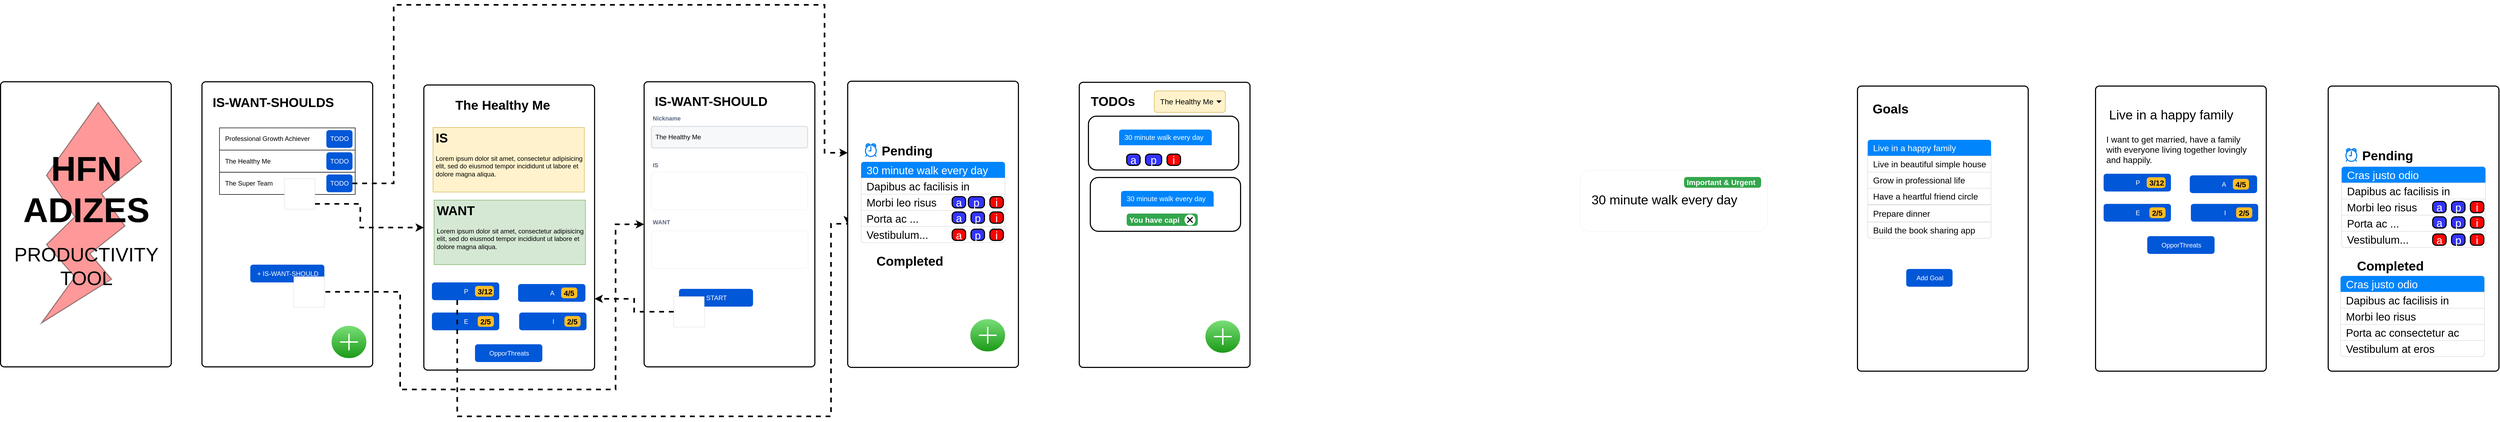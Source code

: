 <mxfile version="20.8.16" type="github">
  <diagram id="WmPAR5XZmnSed2sJa4RS" name="Page-1">
    <mxGraphModel dx="3508" dy="1634" grid="0" gridSize="10" guides="1" tooltips="1" connect="1" arrows="1" fold="1" page="0" pageScale="1" pageWidth="850" pageHeight="1100" math="0" shadow="0">
      <root>
        <mxCell id="0" />
        <mxCell id="1" parent="0" />
        <mxCell id="ldBgtZnnCFYndxNRsuC7-3" value="" style="rounded=1;whiteSpace=wrap;html=1;absoluteArcSize=1;arcSize=14;strokeWidth=2;" parent="1" vertex="1">
          <mxGeometry x="2546" y="-16" width="317" height="530" as="geometry" />
        </mxCell>
        <mxCell id="ldBgtZnnCFYndxNRsuC7-4" value="Live in a happy family" style="text;html=1;align=center;verticalAlign=middle;resizable=0;points=[];autosize=1;strokeColor=none;fillColor=none;fontSize=24;" parent="1" vertex="1">
          <mxGeometry x="2561" y="17.5" width="249" height="41" as="geometry" />
        </mxCell>
        <mxCell id="ldBgtZnnCFYndxNRsuC7-6" value="I want to get married, have a family with everyone living together lovingly and happily." style="text;html=1;strokeColor=none;fillColor=none;spacing=5;spacingTop=5;whiteSpace=wrap;overflow=hidden;rounded=0;fontSize=16;" parent="1" vertex="1">
          <mxGeometry x="2561" y="59" width="287" height="81" as="geometry" />
        </mxCell>
        <mxCell id="ldBgtZnnCFYndxNRsuC7-9" value="E" style="rounded=1;fillColor=#0057D8;strokeColor=none;html=1;fontColor=#ffffff;align=center;verticalAlign=middle;fontStyle=0;fontSize=12;sketch=0;" parent="1" vertex="1">
          <mxGeometry x="2561" y="203" width="125" height="33" as="geometry" />
        </mxCell>
        <mxCell id="ldBgtZnnCFYndxNRsuC7-11" value="" style="shape=image;html=1;verticalAlign=top;verticalLabelPosition=bottom;labelBackgroundColor=#ffffff;imageAspect=0;aspect=fixed;image=https://cdn2.iconfinder.com/data/icons/valentine-day-16/512/538_wifi_love_wedding_heart_valentine_valentines_day_love-128.png;fontSize=16;" parent="1" vertex="1">
          <mxGeometry x="2640.5" y="329" width="128" height="128" as="geometry" />
        </mxCell>
        <mxCell id="ldBgtZnnCFYndxNRsuC7-12" value="2/5" style="html=1;shadow=0;dashed=0;shape=mxgraph.bootstrap.rrect;rSize=5;strokeColor=none;strokeWidth=1;fillColor=#FFBC26;fontColor=#000000;whiteSpace=wrap;align=left;verticalAlign=middle;spacingLeft=0;fontStyle=1;fontSize=14;spacing=5;" parent="1" vertex="1">
          <mxGeometry x="2646" y="209.5" width="30" height="20" as="geometry" />
        </mxCell>
        <mxCell id="ldBgtZnnCFYndxNRsuC7-24" value="P" style="rounded=1;fillColor=#0057D8;strokeColor=none;html=1;fontColor=#ffffff;align=center;verticalAlign=middle;fontStyle=0;fontSize=12;sketch=0;" parent="1" vertex="1">
          <mxGeometry x="2561" y="147" width="125" height="33" as="geometry" />
        </mxCell>
        <mxCell id="ldBgtZnnCFYndxNRsuC7-25" value="3/12" style="html=1;shadow=0;dashed=0;shape=mxgraph.bootstrap.rrect;rSize=5;strokeColor=none;strokeWidth=1;fillColor=#FFBC26;fontColor=#000000;whiteSpace=wrap;align=left;verticalAlign=middle;spacingLeft=0;fontStyle=1;fontSize=14;spacing=5;" parent="1" vertex="1">
          <mxGeometry x="2641" y="153.5" width="35" height="20" as="geometry" />
        </mxCell>
        <mxCell id="ldBgtZnnCFYndxNRsuC7-26" value="" style="rounded=1;whiteSpace=wrap;html=1;absoluteArcSize=1;arcSize=14;strokeWidth=2;" parent="1" vertex="1">
          <mxGeometry x="2104" y="-16" width="317" height="530" as="geometry" />
        </mxCell>
        <mxCell id="ldBgtZnnCFYndxNRsuC7-27" value="" style="html=1;shadow=0;dashed=0;shape=mxgraph.bootstrap.rrect;rSize=5;strokeColor=#DFDFDF;html=1;whiteSpace=wrap;fillColor=#FFFFFF;fontColor=#000000;fontSize=20;" parent="1" vertex="1">
          <mxGeometry x="2123" y="84" width="229" height="183" as="geometry" />
        </mxCell>
        <mxCell id="ldBgtZnnCFYndxNRsuC7-28" value="Live in a happy family" style="html=1;shadow=0;dashed=0;shape=mxgraph.bootstrap.topButton;rSize=5;strokeColor=none;fillColor=#0085FC;fontColor=#ffffff;perimeter=none;whiteSpace=wrap;resizeWidth=1;align=left;spacing=10;fontSize=16;" parent="ldBgtZnnCFYndxNRsuC7-27" vertex="1">
          <mxGeometry width="229" height="30" relative="1" as="geometry" />
        </mxCell>
        <mxCell id="ldBgtZnnCFYndxNRsuC7-29" value="Live in beautiful simple house" style="strokeColor=inherit;fillColor=inherit;gradientColor=inherit;fontColor=inherit;html=1;shadow=0;dashed=0;perimeter=none;whiteSpace=wrap;resizeWidth=1;align=left;spacing=10;fontSize=16;" parent="ldBgtZnnCFYndxNRsuC7-27" vertex="1">
          <mxGeometry width="229" height="30" relative="1" as="geometry">
            <mxPoint y="30" as="offset" />
          </mxGeometry>
        </mxCell>
        <mxCell id="ldBgtZnnCFYndxNRsuC7-30" value="Grow in professional life" style="strokeColor=inherit;fillColor=inherit;gradientColor=inherit;fontColor=inherit;html=1;shadow=0;dashed=0;perimeter=none;whiteSpace=wrap;resizeWidth=1;align=left;spacing=10;fontSize=16;" parent="ldBgtZnnCFYndxNRsuC7-27" vertex="1">
          <mxGeometry width="229" height="30" relative="1" as="geometry">
            <mxPoint y="60" as="offset" />
          </mxGeometry>
        </mxCell>
        <mxCell id="ldBgtZnnCFYndxNRsuC7-31" value="Have a heartful friend circle" style="strokeColor=inherit;fillColor=inherit;gradientColor=inherit;fontColor=inherit;html=1;shadow=0;dashed=0;perimeter=none;whiteSpace=wrap;resizeWidth=1;align=left;spacing=10;fontSize=16;" parent="ldBgtZnnCFYndxNRsuC7-27" vertex="1">
          <mxGeometry width="229" height="30" relative="1" as="geometry">
            <mxPoint y="90" as="offset" />
          </mxGeometry>
        </mxCell>
        <mxCell id="ldBgtZnnCFYndxNRsuC7-32" value="Build the book sharing app" style="strokeColor=inherit;fillColor=inherit;gradientColor=inherit;fontColor=inherit;html=1;shadow=0;dashed=0;shape=mxgraph.bootstrap.bottomButton;rSize=5;perimeter=none;whiteSpace=wrap;resizeWidth=1;resizeHeight=0;align=left;spacing=10;fontSize=16;" parent="ldBgtZnnCFYndxNRsuC7-27" vertex="1">
          <mxGeometry y="1" width="229" height="30" relative="1" as="geometry">
            <mxPoint y="-30" as="offset" />
          </mxGeometry>
        </mxCell>
        <mxCell id="ldBgtZnnCFYndxNRsuC7-58" value="Prepare dinner" style="strokeColor=inherit;fillColor=inherit;gradientColor=inherit;fontColor=inherit;html=1;shadow=0;dashed=0;perimeter=none;whiteSpace=wrap;resizeWidth=1;align=left;spacing=10;fontSize=16;" parent="ldBgtZnnCFYndxNRsuC7-27" vertex="1">
          <mxGeometry y="120.996" width="229" height="31.552" as="geometry" />
        </mxCell>
        <mxCell id="ldBgtZnnCFYndxNRsuC7-34" value="Goals" style="text;strokeColor=none;fillColor=none;html=1;fontSize=24;fontStyle=1;verticalAlign=middle;align=center;" parent="1" vertex="1">
          <mxGeometry x="2115" y="7" width="100" height="40" as="geometry" />
        </mxCell>
        <mxCell id="ldBgtZnnCFYndxNRsuC7-35" value="" style="rounded=1;whiteSpace=wrap;html=1;absoluteArcSize=1;arcSize=14;strokeWidth=2;" parent="1" vertex="1">
          <mxGeometry x="2978" y="-16" width="317" height="530" as="geometry" />
        </mxCell>
        <mxCell id="ldBgtZnnCFYndxNRsuC7-36" value="" style="html=1;shadow=0;dashed=0;shape=mxgraph.bootstrap.rrect;rSize=5;strokeColor=#DFDFDF;html=1;whiteSpace=wrap;fillColor=#FFFFFF;fontColor=#000000;fontSize=20;" parent="1" vertex="1">
          <mxGeometry x="3003" y="134" width="267" height="150" as="geometry" />
        </mxCell>
        <mxCell id="ldBgtZnnCFYndxNRsuC7-37" value="Cras justo odio" style="html=1;shadow=0;dashed=0;shape=mxgraph.bootstrap.topButton;rSize=5;strokeColor=none;fillColor=#0085FC;fontColor=#ffffff;perimeter=none;whiteSpace=wrap;resizeWidth=1;align=left;spacing=10;fontSize=20;" parent="ldBgtZnnCFYndxNRsuC7-36" vertex="1">
          <mxGeometry width="267" height="30" relative="1" as="geometry" />
        </mxCell>
        <mxCell id="ldBgtZnnCFYndxNRsuC7-38" value="Dapibus ac facilisis in" style="strokeColor=inherit;fillColor=inherit;gradientColor=inherit;fontColor=inherit;html=1;shadow=0;dashed=0;perimeter=none;whiteSpace=wrap;resizeWidth=1;align=left;spacing=10;fontSize=20;" parent="ldBgtZnnCFYndxNRsuC7-36" vertex="1">
          <mxGeometry width="267" height="30" relative="1" as="geometry">
            <mxPoint y="30" as="offset" />
          </mxGeometry>
        </mxCell>
        <mxCell id="ldBgtZnnCFYndxNRsuC7-39" value="Morbi leo risus" style="strokeColor=inherit;fillColor=inherit;gradientColor=inherit;fontColor=inherit;html=1;shadow=0;dashed=0;perimeter=none;whiteSpace=wrap;resizeWidth=1;align=left;spacing=10;fontSize=20;" parent="ldBgtZnnCFYndxNRsuC7-36" vertex="1">
          <mxGeometry width="267" height="30" relative="1" as="geometry">
            <mxPoint y="60" as="offset" />
          </mxGeometry>
        </mxCell>
        <mxCell id="ldBgtZnnCFYndxNRsuC7-40" value="Porta ac ..." style="strokeColor=inherit;fillColor=inherit;gradientColor=inherit;fontColor=inherit;html=1;shadow=0;dashed=0;perimeter=none;whiteSpace=wrap;resizeWidth=1;align=left;spacing=10;fontSize=20;" parent="ldBgtZnnCFYndxNRsuC7-36" vertex="1">
          <mxGeometry width="267" height="30" relative="1" as="geometry">
            <mxPoint y="90" as="offset" />
          </mxGeometry>
        </mxCell>
        <mxCell id="ldBgtZnnCFYndxNRsuC7-41" value="Vestibulum..." style="strokeColor=inherit;fillColor=inherit;gradientColor=inherit;fontColor=inherit;html=1;shadow=0;dashed=0;shape=mxgraph.bootstrap.bottomButton;rSize=5;perimeter=none;whiteSpace=wrap;resizeWidth=1;resizeHeight=0;align=left;spacing=10;fontSize=20;" parent="ldBgtZnnCFYndxNRsuC7-36" vertex="1">
          <mxGeometry y="1" width="267" height="30" relative="1" as="geometry">
            <mxPoint y="-30" as="offset" />
          </mxGeometry>
        </mxCell>
        <mxCell id="ldBgtZnnCFYndxNRsuC7-71" value="a" style="rounded=1;whiteSpace=wrap;html=1;absoluteArcSize=1;arcSize=14;strokeWidth=2;fontSize=20;labelBackgroundColor=none;spacing=0;labelBorderColor=none;fontColor=#FFFFFF;fillColor=#FF0000;" parent="ldBgtZnnCFYndxNRsuC7-36" vertex="1">
          <mxGeometry x="169" y="125" width="25" height="21" as="geometry" />
        </mxCell>
        <mxCell id="ldBgtZnnCFYndxNRsuC7-72" value="p" style="rounded=1;whiteSpace=wrap;html=1;absoluteArcSize=1;arcSize=14;strokeWidth=2;fontSize=20;labelBackgroundColor=none;spacing=0;labelBorderColor=none;fontColor=#FFFFFF;fillColor=#3333FF;" parent="ldBgtZnnCFYndxNRsuC7-36" vertex="1">
          <mxGeometry x="204" y="125" width="25" height="21" as="geometry" />
        </mxCell>
        <mxCell id="ldBgtZnnCFYndxNRsuC7-73" value="i" style="rounded=1;whiteSpace=wrap;html=1;absoluteArcSize=1;arcSize=14;strokeWidth=2;fontSize=20;labelBackgroundColor=none;spacing=0;labelBorderColor=none;fontColor=#FFFFFF;fillColor=#FF0000;" parent="ldBgtZnnCFYndxNRsuC7-36" vertex="1">
          <mxGeometry x="239" y="125" width="25" height="21" as="geometry" />
        </mxCell>
        <mxCell id="ldBgtZnnCFYndxNRsuC7-68" value="a" style="rounded=1;whiteSpace=wrap;html=1;absoluteArcSize=1;arcSize=14;strokeWidth=2;fontSize=20;labelBackgroundColor=none;spacing=0;labelBorderColor=none;fontColor=#FFFFFF;fillColor=#3333FF;" parent="ldBgtZnnCFYndxNRsuC7-36" vertex="1">
          <mxGeometry x="169" y="93" width="25" height="21" as="geometry" />
        </mxCell>
        <mxCell id="ldBgtZnnCFYndxNRsuC7-69" value="p" style="rounded=1;whiteSpace=wrap;html=1;absoluteArcSize=1;arcSize=14;strokeWidth=2;fontSize=20;labelBackgroundColor=none;spacing=0;labelBorderColor=none;fontColor=#FFFFFF;fillColor=#3333FF;" parent="ldBgtZnnCFYndxNRsuC7-36" vertex="1">
          <mxGeometry x="204" y="93" width="25" height="21" as="geometry" />
        </mxCell>
        <mxCell id="ldBgtZnnCFYndxNRsuC7-70" value="i" style="rounded=1;whiteSpace=wrap;html=1;absoluteArcSize=1;arcSize=14;strokeWidth=2;fontSize=20;labelBackgroundColor=none;spacing=0;labelBorderColor=none;fontColor=#FFFFFF;fillColor=#FF0000;" parent="ldBgtZnnCFYndxNRsuC7-36" vertex="1">
          <mxGeometry x="239" y="93" width="25" height="21" as="geometry" />
        </mxCell>
        <mxCell id="ldBgtZnnCFYndxNRsuC7-75" value="a" style="rounded=1;whiteSpace=wrap;html=1;absoluteArcSize=1;arcSize=14;strokeWidth=2;fontSize=20;labelBackgroundColor=none;spacing=0;labelBorderColor=none;fontColor=#FFFFFF;fillColor=#3333FF;" parent="ldBgtZnnCFYndxNRsuC7-36" vertex="1">
          <mxGeometry x="169" y="64.5" width="25" height="21" as="geometry" />
        </mxCell>
        <mxCell id="ldBgtZnnCFYndxNRsuC7-76" value="p" style="rounded=1;whiteSpace=wrap;html=1;absoluteArcSize=1;arcSize=14;strokeWidth=2;fontSize=20;labelBackgroundColor=none;spacing=0;labelBorderColor=none;fontColor=#FFFFFF;fillColor=#3333FF;" parent="ldBgtZnnCFYndxNRsuC7-36" vertex="1">
          <mxGeometry x="204" y="64.5" width="25" height="21" as="geometry" />
        </mxCell>
        <mxCell id="ldBgtZnnCFYndxNRsuC7-77" value="i" style="rounded=1;whiteSpace=wrap;html=1;absoluteArcSize=1;arcSize=14;strokeWidth=2;fontSize=20;labelBackgroundColor=none;spacing=0;labelBorderColor=none;fontColor=#FFFFFF;fillColor=#FF0000;" parent="ldBgtZnnCFYndxNRsuC7-36" vertex="1">
          <mxGeometry x="239" y="64.5" width="25" height="21" as="geometry" />
        </mxCell>
        <mxCell id="ldBgtZnnCFYndxNRsuC7-42" value="" style="shape=image;html=1;verticalAlign=top;verticalLabelPosition=bottom;labelBackgroundColor=#ffffff;imageAspect=0;aspect=fixed;image=https://cdn1.iconfinder.com/data/icons/social-media-vol-3-2/24/_p-128.png;fontSize=20;" parent="1" vertex="1">
          <mxGeometry x="3097.5" y="-1" width="78" height="78" as="geometry" />
        </mxCell>
        <mxCell id="ldBgtZnnCFYndxNRsuC7-44" value="" style="html=1;shadow=0;dashed=0;shape=mxgraph.bootstrap.rrect;rSize=5;strokeColor=#DFDFDF;html=1;whiteSpace=wrap;fillColor=#FFFFFF;fontColor=#000000;fontSize=20;" parent="1" vertex="1">
          <mxGeometry x="3001" y="337" width="267" height="150" as="geometry" />
        </mxCell>
        <mxCell id="ldBgtZnnCFYndxNRsuC7-45" value="Cras justo odio" style="html=1;shadow=0;dashed=0;shape=mxgraph.bootstrap.topButton;rSize=5;strokeColor=none;fillColor=#0085FC;fontColor=#ffffff;perimeter=none;whiteSpace=wrap;resizeWidth=1;align=left;spacing=10;fontSize=20;" parent="ldBgtZnnCFYndxNRsuC7-44" vertex="1">
          <mxGeometry width="267" height="30" relative="1" as="geometry" />
        </mxCell>
        <mxCell id="ldBgtZnnCFYndxNRsuC7-46" value="Dapibus ac facilisis in" style="strokeColor=inherit;fillColor=inherit;gradientColor=inherit;fontColor=inherit;html=1;shadow=0;dashed=0;perimeter=none;whiteSpace=wrap;resizeWidth=1;align=left;spacing=10;fontSize=20;" parent="ldBgtZnnCFYndxNRsuC7-44" vertex="1">
          <mxGeometry width="267" height="30" relative="1" as="geometry">
            <mxPoint y="30" as="offset" />
          </mxGeometry>
        </mxCell>
        <mxCell id="ldBgtZnnCFYndxNRsuC7-47" value="Morbi leo risus" style="strokeColor=inherit;fillColor=inherit;gradientColor=inherit;fontColor=inherit;html=1;shadow=0;dashed=0;perimeter=none;whiteSpace=wrap;resizeWidth=1;align=left;spacing=10;fontSize=20;" parent="ldBgtZnnCFYndxNRsuC7-44" vertex="1">
          <mxGeometry width="267" height="30" relative="1" as="geometry">
            <mxPoint y="60" as="offset" />
          </mxGeometry>
        </mxCell>
        <mxCell id="ldBgtZnnCFYndxNRsuC7-48" value="Porta ac consectetur ac" style="strokeColor=inherit;fillColor=inherit;gradientColor=inherit;fontColor=inherit;html=1;shadow=0;dashed=0;perimeter=none;whiteSpace=wrap;resizeWidth=1;align=left;spacing=10;fontSize=20;" parent="ldBgtZnnCFYndxNRsuC7-44" vertex="1">
          <mxGeometry width="267" height="30" relative="1" as="geometry">
            <mxPoint y="90" as="offset" />
          </mxGeometry>
        </mxCell>
        <mxCell id="ldBgtZnnCFYndxNRsuC7-49" value="Vestibulum at eros" style="strokeColor=inherit;fillColor=inherit;gradientColor=inherit;fontColor=inherit;html=1;shadow=0;dashed=0;shape=mxgraph.bootstrap.bottomButton;rSize=5;perimeter=none;whiteSpace=wrap;resizeWidth=1;resizeHeight=0;align=left;spacing=10;fontSize=20;" parent="ldBgtZnnCFYndxNRsuC7-44" vertex="1">
          <mxGeometry y="1" width="267" height="30" relative="1" as="geometry">
            <mxPoint y="-30" as="offset" />
          </mxGeometry>
        </mxCell>
        <mxCell id="ldBgtZnnCFYndxNRsuC7-50" value="" style="shape=image;html=1;verticalAlign=top;verticalLabelPosition=bottom;labelBackgroundColor=#ffffff;imageAspect=0;aspect=fixed;image=https://cdn4.iconfinder.com/data/icons/bold-purple-free-samples/32/Done_Circle_Symbol_Downloaded-128.png;fontSize=20;" parent="1" vertex="1">
          <mxGeometry x="3001" y="304" width="25" height="25" as="geometry" />
        </mxCell>
        <mxCell id="ldBgtZnnCFYndxNRsuC7-51" value="Completed" style="text;strokeColor=none;fillColor=none;html=1;fontSize=24;fontStyle=1;verticalAlign=middle;align=center;" parent="1" vertex="1">
          <mxGeometry x="3020" y="299" width="145" height="40" as="geometry" />
        </mxCell>
        <mxCell id="ldBgtZnnCFYndxNRsuC7-52" value="Pending" style="text;strokeColor=none;fillColor=none;html=1;fontSize=24;fontStyle=1;verticalAlign=middle;align=center;" parent="1" vertex="1">
          <mxGeometry x="3026" y="94" width="123" height="40" as="geometry" />
        </mxCell>
        <mxCell id="ldBgtZnnCFYndxNRsuC7-53" value="" style="html=1;verticalLabelPosition=bottom;align=center;labelBackgroundColor=#ffffff;verticalAlign=top;strokeWidth=2;strokeColor=#0080F0;shadow=0;dashed=0;shape=mxgraph.ios7.icons.alarm_clock;fontSize=20;" parent="1" vertex="1">
          <mxGeometry x="3011" y="100" width="20" height="24" as="geometry" />
        </mxCell>
        <mxCell id="ldBgtZnnCFYndxNRsuC7-59" value="Add Goal" style="rounded=1;fillColor=#0057D8;strokeColor=none;html=1;fontColor=#ffffff;align=center;verticalAlign=middle;fontStyle=0;fontSize=12;sketch=0;labelBackgroundColor=none;labelBorderColor=none;" parent="1" vertex="1">
          <mxGeometry x="2194.5" y="324" width="86" height="33" as="geometry" />
        </mxCell>
        <mxCell id="3x7YLtXasliDaGJo6aQs-1" value="OpporThreats" style="rounded=1;fillColor=#0057D8;strokeColor=none;html=1;fontColor=#ffffff;align=center;verticalAlign=middle;fontStyle=0;fontSize=12;sketch=0;" parent="1" vertex="1">
          <mxGeometry x="2642" y="263" width="125" height="33" as="geometry" />
        </mxCell>
        <mxCell id="3x7YLtXasliDaGJo6aQs-2" value="" style="group" parent="1" vertex="1" connectable="0">
          <mxGeometry x="2723" y="203" width="125" height="33" as="geometry" />
        </mxCell>
        <mxCell id="ldBgtZnnCFYndxNRsuC7-16" value="I" style="rounded=1;fillColor=#0057D8;strokeColor=none;html=1;fontColor=#ffffff;align=center;verticalAlign=middle;fontStyle=0;fontSize=12;sketch=0;" parent="3x7YLtXasliDaGJo6aQs-2" vertex="1">
          <mxGeometry width="125" height="33" as="geometry" />
        </mxCell>
        <mxCell id="ldBgtZnnCFYndxNRsuC7-17" value="2/5" style="html=1;shadow=0;dashed=0;shape=mxgraph.bootstrap.rrect;rSize=5;strokeColor=none;strokeWidth=1;fillColor=#FFBC26;fontColor=#000000;whiteSpace=wrap;align=left;verticalAlign=middle;spacingLeft=0;fontStyle=1;fontSize=14;spacing=5;" parent="3x7YLtXasliDaGJo6aQs-2" vertex="1">
          <mxGeometry x="84" y="6.5" width="30" height="20" as="geometry" />
        </mxCell>
        <mxCell id="3x7YLtXasliDaGJo6aQs-4" value="" style="group" parent="1" vertex="1" connectable="0">
          <mxGeometry x="2721" y="150" width="125" height="33" as="geometry" />
        </mxCell>
        <mxCell id="ldBgtZnnCFYndxNRsuC7-22" value="A" style="rounded=1;fillColor=#0057D8;strokeColor=none;html=1;fontColor=#ffffff;align=center;verticalAlign=middle;fontStyle=0;fontSize=12;sketch=0;" parent="3x7YLtXasliDaGJo6aQs-4" vertex="1">
          <mxGeometry width="125" height="33" as="geometry" />
        </mxCell>
        <mxCell id="ldBgtZnnCFYndxNRsuC7-23" value="4/5" style="html=1;shadow=0;dashed=0;shape=mxgraph.bootstrap.rrect;rSize=5;strokeColor=none;strokeWidth=1;fillColor=#FFBC26;fontColor=#000000;whiteSpace=wrap;align=left;verticalAlign=middle;spacingLeft=0;fontStyle=1;fontSize=14;spacing=5;" parent="3x7YLtXasliDaGJo6aQs-4" vertex="1">
          <mxGeometry x="80" y="6.5" width="30" height="20" as="geometry" />
        </mxCell>
        <mxCell id="PBSiZa_zdig3zNEb0ZuU-1" value="" style="rounded=1;whiteSpace=wrap;html=1;absoluteArcSize=1;arcSize=14;strokeWidth=2;" parent="1" vertex="1">
          <mxGeometry x="-970" y="-24" width="317" height="530" as="geometry" />
        </mxCell>
        <mxCell id="PBSiZa_zdig3zNEb0ZuU-9" value="IS-WANT-SHOULDS" style="text;strokeColor=none;fillColor=none;html=1;fontSize=24;fontStyle=1;verticalAlign=middle;align=center;" parent="1" vertex="1">
          <mxGeometry x="-888.25" y="-5" width="100" height="40" as="geometry" />
        </mxCell>
        <mxCell id="PBSiZa_zdig3zNEb0ZuU-10" value="+ IS-WANT-SHOULD" style="rounded=1;fillColor=#0057D8;strokeColor=none;html=1;fontColor=#ffffff;align=center;verticalAlign=middle;fontStyle=0;fontSize=12;sketch=0;labelBackgroundColor=none;labelBorderColor=none;" parent="1" vertex="1">
          <mxGeometry x="-880.25" y="316" width="137.5" height="33" as="geometry" />
        </mxCell>
        <mxCell id="PBSiZa_zdig3zNEb0ZuU-11" value="Professional Growth Achiever" style="rounded=0;whiteSpace=wrap;html=1;align=left;spacingTop=0;spacing=10;" parent="1" vertex="1">
          <mxGeometry x="-937.5" y="61.75" width="252" height="41.25" as="geometry" />
        </mxCell>
        <mxCell id="PBSiZa_zdig3zNEb0ZuU-12" value="The Healthy Me" style="rounded=0;whiteSpace=wrap;html=1;align=left;spacingTop=0;spacing=10;" parent="1" vertex="1">
          <mxGeometry x="-937.5" y="103" width="252" height="41.25" as="geometry" />
        </mxCell>
        <mxCell id="Z5-2CfbO67zMX4dl92EX-1" value="The Super Team" style="rounded=0;whiteSpace=wrap;html=1;align=left;spacingTop=0;spacing=10;" parent="1" vertex="1">
          <mxGeometry x="-937.5" y="144.25" width="252" height="41.25" as="geometry" />
        </mxCell>
        <mxCell id="Z5-2CfbO67zMX4dl92EX-69" style="edgeStyle=orthogonalEdgeStyle;rounded=0;orthogonalLoop=1;jettySize=auto;html=1;dashed=1;strokeWidth=3;" parent="1" source="PBSiZa_zdig3zNEb0ZuU-13" target="Z5-2CfbO67zMX4dl92EX-51" edge="1">
          <mxGeometry relative="1" as="geometry">
            <Array as="points">
              <mxPoint x="-676" y="203" />
              <mxPoint x="-676" y="247" />
            </Array>
          </mxGeometry>
        </mxCell>
        <mxCell id="PBSiZa_zdig3zNEb0ZuU-13" value="" style="shape=image;html=1;verticalAlign=top;verticalLabelPosition=bottom;labelBackgroundColor=#ffffff;imageAspect=0;aspect=fixed;image=https://cdn4.iconfinder.com/data/icons/evil-icons-user-interface/64/finger-128.png;imageBackground=default;imageBorder=default;strokeWidth=0;" parent="1" vertex="1">
          <mxGeometry x="-817" y="156" width="57" height="57" as="geometry" />
        </mxCell>
        <mxCell id="Z5-2CfbO67zMX4dl92EX-19" value="TODO" style="rounded=1;fillColor=#0057D8;strokeColor=none;html=1;fontColor=#ffffff;align=center;verticalAlign=middle;fontStyle=0;fontSize=12;sketch=0;labelBackgroundColor=none;labelBorderColor=none;" parent="1" vertex="1">
          <mxGeometry x="-739" y="107.13" width="48.5" height="33" as="geometry" />
        </mxCell>
        <mxCell id="Z5-2CfbO67zMX4dl92EX-21" value="TODO" style="rounded=1;fillColor=#0057D8;strokeColor=none;html=1;fontColor=#ffffff;align=center;verticalAlign=middle;fontStyle=0;fontSize=12;sketch=0;labelBackgroundColor=none;labelBorderColor=none;" parent="1" vertex="1">
          <mxGeometry x="-739" y="148.37" width="48.5" height="33" as="geometry" />
        </mxCell>
        <mxCell id="Z5-2CfbO67zMX4dl92EX-22" value="TODO" style="rounded=1;fillColor=#0057D8;strokeColor=none;html=1;fontColor=#ffffff;align=center;verticalAlign=middle;fontStyle=0;fontSize=12;sketch=0;labelBackgroundColor=none;labelBorderColor=none;" parent="1" vertex="1">
          <mxGeometry x="-739" y="65.87" width="48.5" height="33" as="geometry" />
        </mxCell>
        <mxCell id="Z5-2CfbO67zMX4dl92EX-23" value="" style="rounded=1;whiteSpace=wrap;html=1;absoluteArcSize=1;arcSize=14;strokeWidth=2;" parent="1" vertex="1">
          <mxGeometry x="-149" y="-24" width="317" height="530" as="geometry" />
        </mxCell>
        <mxCell id="Z5-2CfbO67zMX4dl92EX-25" value="Nickname" style="fillColor=none;strokeColor=none;html=1;fontSize=11;fontStyle=0;align=left;fontColor=#596780;fontStyle=1;fontSize=11" parent="1" vertex="1">
          <mxGeometry x="-135.5" y="34" width="240" height="20" as="geometry" />
        </mxCell>
        <mxCell id="Z5-2CfbO67zMX4dl92EX-26" value="The Healthy Me" style="rounded=1;arcSize=9;fillColor=#F7F8F9;align=left;spacingLeft=5;strokeColor=#DEE1E6;html=1;strokeWidth=2;fontSize=12" parent="1" vertex="1">
          <mxGeometry x="-135.5" y="59" width="290" height="40" as="geometry" />
        </mxCell>
        <mxCell id="Z5-2CfbO67zMX4dl92EX-28" style="edgeStyle=orthogonalEdgeStyle;rounded=0;orthogonalLoop=1;jettySize=auto;html=1;entryX=0;entryY=0.5;entryDx=0;entryDy=0;dashed=1;strokeWidth=3;" parent="1" source="Z5-2CfbO67zMX4dl92EX-27" target="Z5-2CfbO67zMX4dl92EX-23" edge="1">
          <mxGeometry relative="1" as="geometry">
            <Array as="points">
              <mxPoint x="-602" y="367" />
              <mxPoint x="-602" y="548" />
              <mxPoint x="-202" y="548" />
              <mxPoint x="-202" y="241" />
            </Array>
          </mxGeometry>
        </mxCell>
        <mxCell id="Z5-2CfbO67zMX4dl92EX-27" value="" style="shape=image;html=1;verticalAlign=top;verticalLabelPosition=bottom;labelBackgroundColor=#ffffff;imageAspect=0;aspect=fixed;image=https://cdn4.iconfinder.com/data/icons/evil-icons-user-interface/64/finger-128.png;imageBackground=default;imageBorder=default;strokeWidth=0;perimeterSpacing=2;" parent="1" vertex="1">
          <mxGeometry x="-799.75" y="338" width="57" height="57" as="geometry" />
        </mxCell>
        <mxCell id="Z5-2CfbO67zMX4dl92EX-41" value="" style="html=1;shadow=0;dashed=0;shape=mxgraph.bootstrap.rrect;rSize=5;strokeColor=#000000;html=1;whiteSpace=wrap;fillColor=#FFFFFF;fontColor=#7D868C;align=left;spacing=15;spacingLeft=40;fontSize=14;strokeWidth=0;" parent="1" vertex="1">
          <mxGeometry x="-136" y="144" width="290.5" height="70" as="geometry" />
        </mxCell>
        <mxCell id="Z5-2CfbO67zMX4dl92EX-43" value="" style="html=1;shadow=0;dashed=0;shape=mxgraph.bootstrap.rrect;rSize=5;strokeColor=#000000;html=1;whiteSpace=wrap;fillColor=#FFFFFF;fontColor=#7D868C;align=left;spacing=15;spacingLeft=40;fontSize=14;strokeWidth=0;" parent="1" vertex="1">
          <mxGeometry x="-135.5" y="253" width="290.5" height="70" as="geometry" />
        </mxCell>
        <mxCell id="Z5-2CfbO67zMX4dl92EX-45" value="IS" style="fillColor=none;strokeColor=none;html=1;fontSize=11;fontStyle=0;align=left;fontColor=#596780;fontStyle=1;fontSize=11" parent="1" vertex="1">
          <mxGeometry x="-135.5" y="121" width="240" height="20" as="geometry" />
        </mxCell>
        <mxCell id="Z5-2CfbO67zMX4dl92EX-46" value="WANT" style="fillColor=none;strokeColor=none;html=1;fontSize=11;fontStyle=0;align=left;fontColor=#596780;fontStyle=1;fontSize=11" parent="1" vertex="1">
          <mxGeometry x="-135.5" y="227" width="240" height="20" as="geometry" />
        </mxCell>
        <mxCell id="Z5-2CfbO67zMX4dl92EX-47" value="START" style="rounded=1;fillColor=#0057D8;strokeColor=none;html=1;fontColor=#ffffff;align=center;verticalAlign=middle;fontStyle=0;fontSize=12;sketch=0;labelBackgroundColor=none;labelBorderColor=none;" parent="1" vertex="1">
          <mxGeometry x="-84.25" y="361" width="137.5" height="33" as="geometry" />
        </mxCell>
        <mxCell id="Z5-2CfbO67zMX4dl92EX-70" style="edgeStyle=orthogonalEdgeStyle;rounded=0;orthogonalLoop=1;jettySize=auto;html=1;entryX=1;entryY=0.75;entryDx=0;entryDy=0;dashed=1;strokeWidth=3;" parent="1" source="Z5-2CfbO67zMX4dl92EX-48" target="Z5-2CfbO67zMX4dl92EX-51" edge="1">
          <mxGeometry relative="1" as="geometry" />
        </mxCell>
        <mxCell id="Z5-2CfbO67zMX4dl92EX-48" value="" style="shape=image;html=1;verticalAlign=top;verticalLabelPosition=bottom;labelBackgroundColor=#ffffff;imageAspect=0;aspect=fixed;image=https://cdn4.iconfinder.com/data/icons/evil-icons-user-interface/64/finger-128.png;imageBackground=default;imageBorder=default;strokeWidth=0;" parent="1" vertex="1">
          <mxGeometry x="-94" y="375" width="57" height="57" as="geometry" />
        </mxCell>
        <mxCell id="Z5-2CfbO67zMX4dl92EX-50" value="IS-WANT-SHOULD" style="text;strokeColor=none;fillColor=none;html=1;fontSize=24;fontStyle=1;verticalAlign=middle;align=center;" parent="1" vertex="1">
          <mxGeometry x="-75" y="-7" width="100" height="40" as="geometry" />
        </mxCell>
        <mxCell id="Z5-2CfbO67zMX4dl92EX-51" value="" style="rounded=1;whiteSpace=wrap;html=1;absoluteArcSize=1;arcSize=14;strokeWidth=2;" parent="1" vertex="1">
          <mxGeometry x="-558" y="-18" width="317" height="530" as="geometry" />
        </mxCell>
        <mxCell id="Z5-2CfbO67zMX4dl92EX-52" value="The Healthy Me" style="text;html=1;align=center;verticalAlign=middle;resizable=0;points=[];autosize=1;strokeColor=none;fillColor=none;fontSize=24;fontStyle=1" parent="1" vertex="1">
          <mxGeometry x="-509" y="-1" width="194" height="41" as="geometry" />
        </mxCell>
        <mxCell id="Z5-2CfbO67zMX4dl92EX-54" value="E" style="rounded=1;fillColor=#0057D8;strokeColor=none;html=1;fontColor=#ffffff;align=center;verticalAlign=middle;fontStyle=0;fontSize=12;sketch=0;" parent="1" vertex="1">
          <mxGeometry x="-543" y="405" width="125" height="33" as="geometry" />
        </mxCell>
        <mxCell id="Z5-2CfbO67zMX4dl92EX-56" value="2/5" style="html=1;shadow=0;dashed=0;shape=mxgraph.bootstrap.rrect;rSize=5;strokeColor=none;strokeWidth=1;fillColor=#FFBC26;fontColor=#000000;whiteSpace=wrap;align=left;verticalAlign=middle;spacingLeft=0;fontStyle=1;fontSize=14;spacing=5;" parent="1" vertex="1">
          <mxGeometry x="-458" y="411.5" width="30" height="20" as="geometry" />
        </mxCell>
        <mxCell id="Z5-2CfbO67zMX4dl92EX-98" style="edgeStyle=orthogonalEdgeStyle;rounded=0;orthogonalLoop=1;jettySize=auto;html=1;entryX=0;entryY=0.5;entryDx=0;entryDy=0;dashed=1;strokeWidth=3;" parent="1" source="Z5-2CfbO67zMX4dl92EX-57" target="Z5-2CfbO67zMX4dl92EX-71" edge="1">
          <mxGeometry relative="1" as="geometry">
            <Array as="points">
              <mxPoint x="-496" y="598" />
              <mxPoint x="198" y="598" />
              <mxPoint x="198" y="240" />
              <mxPoint x="229" y="240" />
            </Array>
          </mxGeometry>
        </mxCell>
        <mxCell id="Z5-2CfbO67zMX4dl92EX-57" value="P" style="rounded=1;fillColor=#0057D8;strokeColor=none;html=1;fontColor=#ffffff;align=center;verticalAlign=middle;fontStyle=0;fontSize=12;sketch=0;" parent="1" vertex="1">
          <mxGeometry x="-543" y="349" width="125" height="33" as="geometry" />
        </mxCell>
        <mxCell id="Z5-2CfbO67zMX4dl92EX-58" value="3/12" style="html=1;shadow=0;dashed=0;shape=mxgraph.bootstrap.rrect;rSize=5;strokeColor=none;strokeWidth=1;fillColor=#FFBC26;fontColor=#000000;whiteSpace=wrap;align=left;verticalAlign=middle;spacingLeft=0;fontStyle=1;fontSize=14;spacing=5;" parent="1" vertex="1">
          <mxGeometry x="-463" y="355.5" width="35" height="20" as="geometry" />
        </mxCell>
        <mxCell id="Z5-2CfbO67zMX4dl92EX-59" value="OpporThreats" style="rounded=1;fillColor=#0057D8;strokeColor=none;html=1;fontColor=#ffffff;align=center;verticalAlign=middle;fontStyle=0;fontSize=12;sketch=0;" parent="1" vertex="1">
          <mxGeometry x="-463" y="464" width="125" height="33" as="geometry" />
        </mxCell>
        <mxCell id="Z5-2CfbO67zMX4dl92EX-60" value="" style="group" parent="1" vertex="1" connectable="0">
          <mxGeometry x="-381" y="405" width="125" height="33" as="geometry" />
        </mxCell>
        <mxCell id="Z5-2CfbO67zMX4dl92EX-61" value="I" style="rounded=1;fillColor=#0057D8;strokeColor=none;html=1;fontColor=#ffffff;align=center;verticalAlign=middle;fontStyle=0;fontSize=12;sketch=0;" parent="Z5-2CfbO67zMX4dl92EX-60" vertex="1">
          <mxGeometry width="125" height="33" as="geometry" />
        </mxCell>
        <mxCell id="Z5-2CfbO67zMX4dl92EX-62" value="2/5" style="html=1;shadow=0;dashed=0;shape=mxgraph.bootstrap.rrect;rSize=5;strokeColor=none;strokeWidth=1;fillColor=#FFBC26;fontColor=#000000;whiteSpace=wrap;align=left;verticalAlign=middle;spacingLeft=0;fontStyle=1;fontSize=14;spacing=5;" parent="Z5-2CfbO67zMX4dl92EX-60" vertex="1">
          <mxGeometry x="84" y="6.5" width="30" height="20" as="geometry" />
        </mxCell>
        <mxCell id="Z5-2CfbO67zMX4dl92EX-63" value="" style="group" parent="1" vertex="1" connectable="0">
          <mxGeometry x="-383" y="352" width="125" height="33" as="geometry" />
        </mxCell>
        <mxCell id="Z5-2CfbO67zMX4dl92EX-64" value="A" style="rounded=1;fillColor=#0057D8;strokeColor=none;html=1;fontColor=#ffffff;align=center;verticalAlign=middle;fontStyle=0;fontSize=12;sketch=0;" parent="Z5-2CfbO67zMX4dl92EX-63" vertex="1">
          <mxGeometry width="125" height="33" as="geometry" />
        </mxCell>
        <mxCell id="Z5-2CfbO67zMX4dl92EX-65" value="4/5" style="html=1;shadow=0;dashed=0;shape=mxgraph.bootstrap.rrect;rSize=5;strokeColor=none;strokeWidth=1;fillColor=#FFBC26;fontColor=#000000;whiteSpace=wrap;align=left;verticalAlign=middle;spacingLeft=0;fontStyle=1;fontSize=14;spacing=5;" parent="Z5-2CfbO67zMX4dl92EX-63" vertex="1">
          <mxGeometry x="80" y="6.5" width="30" height="20" as="geometry" />
        </mxCell>
        <mxCell id="Z5-2CfbO67zMX4dl92EX-66" value="&lt;h1&gt;IS&lt;/h1&gt;&lt;p&gt;Lorem ipsum dolor sit amet, consectetur adipisicing elit, sed do eiusmod tempor incididunt ut labore et dolore magna aliqua.&lt;/p&gt;" style="text;html=1;strokeColor=#d6b656;fillColor=#fff2cc;spacing=5;spacingTop=-20;whiteSpace=wrap;overflow=hidden;rounded=0;" parent="1" vertex="1">
          <mxGeometry x="-541" y="61" width="281" height="120" as="geometry" />
        </mxCell>
        <mxCell id="Z5-2CfbO67zMX4dl92EX-67" value="&lt;h1&gt;WANT&lt;/h1&gt;&lt;p&gt;Lorem ipsum dolor sit amet, consectetur adipisicing elit, sed do eiusmod tempor incididunt ut labore et dolore magna aliqua.&lt;/p&gt;" style="text;html=1;strokeColor=#82b366;fillColor=#d5e8d4;spacing=5;spacingTop=-20;whiteSpace=wrap;overflow=hidden;rounded=0;" parent="1" vertex="1">
          <mxGeometry x="-539" y="196" width="281" height="120" as="geometry" />
        </mxCell>
        <mxCell id="Z5-2CfbO67zMX4dl92EX-71" value="" style="rounded=1;whiteSpace=wrap;html=1;absoluteArcSize=1;arcSize=14;strokeWidth=2;" parent="1" vertex="1">
          <mxGeometry x="229" y="-25" width="317" height="532" as="geometry" />
        </mxCell>
        <mxCell id="Z5-2CfbO67zMX4dl92EX-72" value="" style="html=1;shadow=0;dashed=0;shape=mxgraph.bootstrap.rrect;rSize=5;strokeColor=#DFDFDF;html=1;whiteSpace=wrap;fillColor=#FFFFFF;fontColor=#000000;fontSize=20;" parent="1" vertex="1">
          <mxGeometry x="254" y="125" width="267" height="150" as="geometry" />
        </mxCell>
        <mxCell id="Z5-2CfbO67zMX4dl92EX-73" value="30 minute walk every day" style="html=1;shadow=0;dashed=0;shape=mxgraph.bootstrap.topButton;rSize=5;strokeColor=none;fillColor=#0085FC;fontColor=#ffffff;perimeter=none;whiteSpace=wrap;resizeWidth=1;align=left;spacing=10;fontSize=20;" parent="Z5-2CfbO67zMX4dl92EX-72" vertex="1">
          <mxGeometry width="267" height="30" relative="1" as="geometry" />
        </mxCell>
        <mxCell id="Z5-2CfbO67zMX4dl92EX-74" value="Dapibus ac facilisis in" style="strokeColor=inherit;fillColor=inherit;gradientColor=inherit;fontColor=inherit;html=1;shadow=0;dashed=0;perimeter=none;whiteSpace=wrap;resizeWidth=1;align=left;spacing=10;fontSize=20;" parent="Z5-2CfbO67zMX4dl92EX-72" vertex="1">
          <mxGeometry width="267" height="30" relative="1" as="geometry">
            <mxPoint y="30" as="offset" />
          </mxGeometry>
        </mxCell>
        <mxCell id="Z5-2CfbO67zMX4dl92EX-75" value="Morbi leo risus" style="strokeColor=inherit;fillColor=inherit;gradientColor=inherit;fontColor=inherit;html=1;shadow=0;dashed=0;perimeter=none;whiteSpace=wrap;resizeWidth=1;align=left;spacing=10;fontSize=20;" parent="Z5-2CfbO67zMX4dl92EX-72" vertex="1">
          <mxGeometry width="267" height="30" relative="1" as="geometry">
            <mxPoint y="60" as="offset" />
          </mxGeometry>
        </mxCell>
        <mxCell id="Z5-2CfbO67zMX4dl92EX-76" value="Porta ac ..." style="strokeColor=inherit;fillColor=inherit;gradientColor=inherit;fontColor=inherit;html=1;shadow=0;dashed=0;perimeter=none;whiteSpace=wrap;resizeWidth=1;align=left;spacing=10;fontSize=20;" parent="Z5-2CfbO67zMX4dl92EX-72" vertex="1">
          <mxGeometry width="267" height="30" relative="1" as="geometry">
            <mxPoint y="90" as="offset" />
          </mxGeometry>
        </mxCell>
        <mxCell id="Z5-2CfbO67zMX4dl92EX-77" value="Vestibulum..." style="strokeColor=inherit;fillColor=inherit;gradientColor=inherit;fontColor=inherit;html=1;shadow=0;dashed=0;shape=mxgraph.bootstrap.bottomButton;rSize=5;perimeter=none;whiteSpace=wrap;resizeWidth=1;resizeHeight=0;align=left;spacing=10;fontSize=20;" parent="Z5-2CfbO67zMX4dl92EX-72" vertex="1">
          <mxGeometry y="1" width="267" height="30" relative="1" as="geometry">
            <mxPoint y="-30" as="offset" />
          </mxGeometry>
        </mxCell>
        <mxCell id="Z5-2CfbO67zMX4dl92EX-78" value="a" style="rounded=1;whiteSpace=wrap;html=1;absoluteArcSize=1;arcSize=14;strokeWidth=2;fontSize=20;labelBackgroundColor=none;spacing=0;labelBorderColor=none;fontColor=#FFFFFF;fillColor=#FF0000;" parent="Z5-2CfbO67zMX4dl92EX-72" vertex="1">
          <mxGeometry x="169" y="125" width="25" height="21" as="geometry" />
        </mxCell>
        <mxCell id="Z5-2CfbO67zMX4dl92EX-79" value="p" style="rounded=1;whiteSpace=wrap;html=1;absoluteArcSize=1;arcSize=14;strokeWidth=2;fontSize=20;labelBackgroundColor=none;spacing=0;labelBorderColor=none;fontColor=#FFFFFF;fillColor=#3333FF;" parent="Z5-2CfbO67zMX4dl92EX-72" vertex="1">
          <mxGeometry x="204" y="125" width="25" height="21" as="geometry" />
        </mxCell>
        <mxCell id="Z5-2CfbO67zMX4dl92EX-80" value="i" style="rounded=1;whiteSpace=wrap;html=1;absoluteArcSize=1;arcSize=14;strokeWidth=2;fontSize=20;labelBackgroundColor=none;spacing=0;labelBorderColor=none;fontColor=#FFFFFF;fillColor=#FF0000;" parent="Z5-2CfbO67zMX4dl92EX-72" vertex="1">
          <mxGeometry x="239" y="125" width="25" height="21" as="geometry" />
        </mxCell>
        <mxCell id="Z5-2CfbO67zMX4dl92EX-81" value="a" style="rounded=1;whiteSpace=wrap;html=1;absoluteArcSize=1;arcSize=14;strokeWidth=2;fontSize=20;labelBackgroundColor=none;spacing=0;labelBorderColor=none;fontColor=#FFFFFF;fillColor=#3333FF;" parent="Z5-2CfbO67zMX4dl92EX-72" vertex="1">
          <mxGeometry x="169" y="93" width="25" height="21" as="geometry" />
        </mxCell>
        <mxCell id="Z5-2CfbO67zMX4dl92EX-82" value="p" style="rounded=1;whiteSpace=wrap;html=1;absoluteArcSize=1;arcSize=14;strokeWidth=2;fontSize=20;labelBackgroundColor=none;spacing=0;labelBorderColor=none;fontColor=#FFFFFF;fillColor=#3333FF;" parent="Z5-2CfbO67zMX4dl92EX-72" vertex="1">
          <mxGeometry x="204" y="93" width="25" height="21" as="geometry" />
        </mxCell>
        <mxCell id="Z5-2CfbO67zMX4dl92EX-83" value="i" style="rounded=1;whiteSpace=wrap;html=1;absoluteArcSize=1;arcSize=14;strokeWidth=2;fontSize=20;labelBackgroundColor=none;spacing=0;labelBorderColor=none;fontColor=#FFFFFF;fillColor=#FF0000;" parent="Z5-2CfbO67zMX4dl92EX-72" vertex="1">
          <mxGeometry x="239" y="93" width="25" height="21" as="geometry" />
        </mxCell>
        <mxCell id="Z5-2CfbO67zMX4dl92EX-84" value="a" style="rounded=1;whiteSpace=wrap;html=1;absoluteArcSize=1;arcSize=14;strokeWidth=2;fontSize=20;labelBackgroundColor=none;spacing=0;labelBorderColor=none;fontColor=#FFFFFF;fillColor=#3333FF;" parent="Z5-2CfbO67zMX4dl92EX-72" vertex="1">
          <mxGeometry x="169" y="64.5" width="25" height="21" as="geometry" />
        </mxCell>
        <mxCell id="Z5-2CfbO67zMX4dl92EX-85" value="p" style="rounded=1;whiteSpace=wrap;html=1;absoluteArcSize=1;arcSize=14;strokeWidth=2;fontSize=20;labelBackgroundColor=none;spacing=0;labelBorderColor=none;fontColor=#FFFFFF;fillColor=#3333FF;" parent="Z5-2CfbO67zMX4dl92EX-72" vertex="1">
          <mxGeometry x="199" y="64.5" width="30" height="21" as="geometry" />
        </mxCell>
        <mxCell id="Z5-2CfbO67zMX4dl92EX-86" value="i" style="rounded=1;whiteSpace=wrap;html=1;absoluteArcSize=1;arcSize=14;strokeWidth=2;fontSize=20;labelBackgroundColor=none;spacing=0;labelBorderColor=none;fontColor=#FFFFFF;fillColor=#FF0000;" parent="Z5-2CfbO67zMX4dl92EX-72" vertex="1">
          <mxGeometry x="239" y="64.5" width="25" height="21" as="geometry" />
        </mxCell>
        <mxCell id="Z5-2CfbO67zMX4dl92EX-87" value="" style="shape=image;html=1;verticalAlign=top;verticalLabelPosition=bottom;labelBackgroundColor=#ffffff;imageAspect=0;aspect=fixed;image=https://cdn1.iconfinder.com/data/icons/social-media-vol-3-2/24/_p-128.png;fontSize=20;" parent="1" vertex="1">
          <mxGeometry x="348.5" y="-10" width="78" height="78" as="geometry" />
        </mxCell>
        <mxCell id="Z5-2CfbO67zMX4dl92EX-94" value="" style="shape=image;html=1;verticalAlign=top;verticalLabelPosition=bottom;labelBackgroundColor=#ffffff;imageAspect=0;aspect=fixed;image=https://cdn4.iconfinder.com/data/icons/bold-purple-free-samples/32/Done_Circle_Symbol_Downloaded-128.png;fontSize=20;" parent="1" vertex="1">
          <mxGeometry x="252" y="295" width="25" height="25" as="geometry" />
        </mxCell>
        <mxCell id="Z5-2CfbO67zMX4dl92EX-95" value="Completed" style="text;strokeColor=none;fillColor=none;html=1;fontSize=24;fontStyle=1;verticalAlign=middle;align=center;" parent="1" vertex="1">
          <mxGeometry x="271" y="290" width="145" height="40" as="geometry" />
        </mxCell>
        <mxCell id="Z5-2CfbO67zMX4dl92EX-96" value="Pending" style="text;strokeColor=none;fillColor=none;html=1;fontSize=24;fontStyle=1;verticalAlign=middle;align=center;" parent="1" vertex="1">
          <mxGeometry x="277" y="85" width="123" height="40" as="geometry" />
        </mxCell>
        <mxCell id="Z5-2CfbO67zMX4dl92EX-97" value="" style="html=1;verticalLabelPosition=bottom;align=center;labelBackgroundColor=#ffffff;verticalAlign=top;strokeWidth=2;strokeColor=#0080F0;shadow=0;dashed=0;shape=mxgraph.ios7.icons.alarm_clock;fontSize=20;" parent="1" vertex="1">
          <mxGeometry x="262" y="91" width="20" height="24" as="geometry" />
        </mxCell>
        <mxCell id="Z5-2CfbO67zMX4dl92EX-100" value="" style="rounded=1;whiteSpace=wrap;html=1;shadow=0;strokeColor=#000000;strokeWidth=0;" parent="1" vertex="1">
          <mxGeometry x="1589" y="140" width="348" height="114" as="geometry" />
        </mxCell>
        <mxCell id="Z5-2CfbO67zMX4dl92EX-101" value="Important &amp;amp; Urgent" style="html=1;shadow=0;dashed=0;shape=mxgraph.bootstrap.rrect;rSize=5;strokeColor=none;strokeWidth=1;fillColor=#33A64C;fontColor=#FFFFFF;whiteSpace=wrap;align=left;verticalAlign=middle;spacingLeft=0;fontStyle=1;fontSize=14;spacing=5;" parent="1" vertex="1">
          <mxGeometry x="1782" y="153" width="143" height="20" as="geometry" />
        </mxCell>
        <mxCell id="Z5-2CfbO67zMX4dl92EX-102" value="30 minute walk every day" style="text;html=1;align=center;verticalAlign=middle;resizable=0;points=[];autosize=1;strokeColor=none;fillColor=none;fontSize=24;" parent="1" vertex="1">
          <mxGeometry x="1600" y="175.5" width="289" height="41" as="geometry" />
        </mxCell>
        <mxCell id="SFm8-h7HOzF-S3nGmmEU-2" value="" style="rounded=1;whiteSpace=wrap;html=1;absoluteArcSize=1;arcSize=14;strokeWidth=2;" vertex="1" parent="1">
          <mxGeometry x="659" y="-23" width="317" height="530" as="geometry" />
        </mxCell>
        <mxCell id="SFm8-h7HOzF-S3nGmmEU-4" value="TODOs" style="text;strokeColor=none;fillColor=none;html=1;fontSize=24;fontStyle=1;verticalAlign=middle;align=center;" vertex="1" parent="1">
          <mxGeometry x="659" y="-7" width="123" height="40" as="geometry" />
        </mxCell>
        <mxCell id="SFm8-h7HOzF-S3nGmmEU-6" value="" style="rounded=1;whiteSpace=wrap;html=1;shadow=0;strokeColor=#000000;strokeWidth=2;" vertex="1" parent="1">
          <mxGeometry x="676" y="40" width="279" height="100" as="geometry" />
        </mxCell>
        <mxCell id="SFm8-h7HOzF-S3nGmmEU-9" value="" style="shape=image;html=1;verticalAlign=top;verticalLabelPosition=bottom;labelBackgroundColor=#ffffff;imageAspect=0;aspect=fixed;image=https://cdn1.iconfinder.com/data/icons/social-media-vol-3-2/24/_p-128.png;fontSize=20;" vertex="1" parent="1">
          <mxGeometry x="686" y="63" width="32" height="32" as="geometry" />
        </mxCell>
        <mxCell id="SFm8-h7HOzF-S3nGmmEU-10" value="30 minute walk every day" style="html=1;shadow=0;dashed=0;shape=mxgraph.bootstrap.topButton;rSize=5;strokeColor=none;fillColor=#0085FC;fontColor=#ffffff;perimeter=none;whiteSpace=wrap;resizeWidth=1;align=left;spacing=10;fontSize=13;" vertex="1" parent="1">
          <mxGeometry x="733" y="64.87" width="172" height="29.13" as="geometry" />
        </mxCell>
        <mxCell id="SFm8-h7HOzF-S3nGmmEU-26" value="a" style="rounded=1;whiteSpace=wrap;html=1;absoluteArcSize=1;arcSize=14;strokeWidth=2;fontSize=20;labelBackgroundColor=none;spacing=0;labelBorderColor=none;fontColor=#FFFFFF;fillColor=#3333FF;" vertex="1" parent="1">
          <mxGeometry x="747" y="110.5" width="25" height="21" as="geometry" />
        </mxCell>
        <mxCell id="SFm8-h7HOzF-S3nGmmEU-27" value="p" style="rounded=1;whiteSpace=wrap;html=1;absoluteArcSize=1;arcSize=14;strokeWidth=2;fontSize=20;labelBackgroundColor=none;spacing=0;labelBorderColor=none;fontColor=#FFFFFF;fillColor=#3333FF;" vertex="1" parent="1">
          <mxGeometry x="782" y="110.5" width="30" height="21" as="geometry" />
        </mxCell>
        <mxCell id="SFm8-h7HOzF-S3nGmmEU-28" value="i" style="rounded=1;whiteSpace=wrap;html=1;absoluteArcSize=1;arcSize=14;strokeWidth=2;fontSize=20;labelBackgroundColor=none;spacing=0;labelBorderColor=none;fontColor=#FFFFFF;fillColor=#FF0000;" vertex="1" parent="1">
          <mxGeometry x="822" y="110.5" width="25" height="21" as="geometry" />
        </mxCell>
        <mxCell id="SFm8-h7HOzF-S3nGmmEU-29" value="" style="rounded=1;whiteSpace=wrap;html=1;shadow=0;strokeColor=#000000;strokeWidth=2;" vertex="1" parent="1">
          <mxGeometry x="679.5" y="154" width="279" height="100" as="geometry" />
        </mxCell>
        <mxCell id="SFm8-h7HOzF-S3nGmmEU-31" value="30 minute walk every day" style="html=1;shadow=0;dashed=0;shape=mxgraph.bootstrap.topButton;rSize=5;strokeColor=none;fillColor=#0085FC;fontColor=#ffffff;perimeter=none;whiteSpace=wrap;resizeWidth=1;align=left;spacing=10;fontSize=13;" vertex="1" parent="1">
          <mxGeometry x="736.5" y="178.87" width="172" height="29.13" as="geometry" />
        </mxCell>
        <mxCell id="SFm8-h7HOzF-S3nGmmEU-35" value="" style="shape=image;html=1;verticalAlign=top;verticalLabelPosition=bottom;labelBackgroundColor=#ffffff;imageAspect=0;aspect=fixed;image=https://cdn1.iconfinder.com/data/icons/social-media-vol-3-2/24/_e-128.png;strokeWidth=0;fontSize=13;fontStyle=1" vertex="1" parent="1">
          <mxGeometry x="686" y="180" width="32" height="32" as="geometry" />
        </mxCell>
        <mxCell id="SFm8-h7HOzF-S3nGmmEU-39" value="The Healthy Me" style="html=1;shadow=0;dashed=0;shape=mxgraph.bootstrap.rrect;rSize=5;strokeColor=#d6b656;strokeWidth=1;fillColor=#fff2cc;whiteSpace=wrap;align=right;verticalAlign=middle;fontStyle=0;fontSize=14;spacingRight=20;" vertex="1" parent="1">
          <mxGeometry x="798.25" y="-7" width="132" height="40" as="geometry" />
        </mxCell>
        <mxCell id="SFm8-h7HOzF-S3nGmmEU-40" value="" style="shape=triangle;direction=south;fillColor=#000000;strokeColor=none;perimeter=none;strokeWidth=0;fontSize=13;" vertex="1" parent="SFm8-h7HOzF-S3nGmmEU-39">
          <mxGeometry x="1" y="0.5" width="10" height="5" relative="1" as="geometry">
            <mxPoint x="-17" y="-2.5" as="offset" />
          </mxGeometry>
        </mxCell>
        <mxCell id="SFm8-h7HOzF-S3nGmmEU-42" value="You have capi" style="html=1;shadow=0;dashed=0;shape=mxgraph.bootstrap.rrect;rSize=5;strokeColor=none;strokeWidth=1;fillColor=#33A64C;fontColor=#FFFFFF;whiteSpace=wrap;align=left;verticalAlign=middle;spacingLeft=0;fontStyle=1;fontSize=14;spacing=5;" vertex="1" parent="1">
          <mxGeometry x="747" y="221" width="132" height="23" as="geometry" />
        </mxCell>
        <mxCell id="SFm8-h7HOzF-S3nGmmEU-43" value="" style="points=[[0.145,0.145,0],[0.5,0,0],[0.855,0.145,0],[1,0.5,0],[0.855,0.855,0],[0.5,1,0],[0.145,0.855,0],[0,0.5,0]];shape=mxgraph.bpmn.event;html=1;verticalLabelPosition=bottom;labelBackgroundColor=#ffffff;verticalAlign=top;align=center;perimeter=ellipsePerimeter;outlineConnect=0;aspect=fixed;outline=end;symbol=cancel;strokeWidth=0;fontSize=13;" vertex="1" parent="1">
          <mxGeometry x="854" y="222.25" width="20.5" height="20.5" as="geometry" />
        </mxCell>
        <mxCell id="SFm8-h7HOzF-S3nGmmEU-45" value="" style="verticalLabelPosition=bottom;verticalAlign=top;html=1;shadow=0;dashed=0;strokeWidth=1;shape=mxgraph.ios.iAddIcon;fillColor=#7AdF78;fillColor2=#1A9917;strokeColor=#ffffff;sketch=0;fontSize=13;" vertex="1" parent="1">
          <mxGeometry x="456" y="416.5" width="66" height="61.5" as="geometry" />
        </mxCell>
        <mxCell id="SFm8-h7HOzF-S3nGmmEU-46" style="edgeStyle=orthogonalEdgeStyle;rounded=0;orthogonalLoop=1;jettySize=auto;html=1;dashed=1;strokeWidth=3;exitX=1;exitY=0.5;exitDx=0;exitDy=0;entryX=0;entryY=0.25;entryDx=0;entryDy=0;" edge="1" parent="1" source="Z5-2CfbO67zMX4dl92EX-21" target="Z5-2CfbO67zMX4dl92EX-71">
          <mxGeometry relative="1" as="geometry">
            <Array as="points">
              <mxPoint x="-614" y="165" />
              <mxPoint x="-614" y="-167" />
              <mxPoint x="186" y="-167" />
              <mxPoint x="186" y="108" />
            </Array>
            <mxPoint x="-750" y="213" as="sourcePoint" />
            <mxPoint x="-548.0" y="257" as="targetPoint" />
          </mxGeometry>
        </mxCell>
        <mxCell id="SFm8-h7HOzF-S3nGmmEU-49" value="" style="rounded=1;whiteSpace=wrap;html=1;absoluteArcSize=1;arcSize=14;strokeWidth=2;fillColor=#FFFFFF;" vertex="1" parent="1">
          <mxGeometry x="-1344" y="-24" width="317" height="530" as="geometry" />
        </mxCell>
        <mxCell id="SFm8-h7HOzF-S3nGmmEU-53" value="" style="verticalLabelPosition=bottom;verticalAlign=top;html=1;shape=mxgraph.basic.flash;strokeWidth=2;fontSize=36;fillColor=#FF0000;gradientColor=none;gradientDirection=north;opacity=40;" vertex="1" parent="1">
          <mxGeometry x="-1268" y="14.5" width="186" height="410" as="geometry" />
        </mxCell>
        <mxCell id="SFm8-h7HOzF-S3nGmmEU-51" value="&lt;div style=&quot;font-size: 64px;&quot;&gt;HFN&lt;/div&gt;&lt;div style=&quot;font-size: 64px;&quot;&gt;ADIZES&lt;/div&gt;" style="text;html=1;align=center;verticalAlign=middle;resizable=0;points=[];autosize=1;strokeColor=none;fillColor=none;fontSize=64;fontStyle=1" vertex="1" parent="1">
          <mxGeometry x="-1312" y="92.5" width="253" height="166" as="geometry" />
        </mxCell>
        <mxCell id="SFm8-h7HOzF-S3nGmmEU-52" value="&lt;div style=&quot;font-size: 36px;&quot;&gt;PRODUCTIVITY&lt;/div&gt;&lt;div style=&quot;font-size: 36px;&quot;&gt;TOOL&lt;/div&gt;" style="text;html=1;align=center;verticalAlign=middle;resizable=0;points=[];autosize=1;strokeColor=none;fillColor=none;fontSize=36;" vertex="1" parent="1">
          <mxGeometry x="-1328.5" y="270" width="286" height="98" as="geometry" />
        </mxCell>
        <mxCell id="SFm8-h7HOzF-S3nGmmEU-54" value="" style="verticalLabelPosition=bottom;verticalAlign=top;html=1;shadow=0;dashed=0;strokeWidth=1;shape=mxgraph.ios.iAddIcon;fillColor=#7AdF78;fillColor2=#1A9917;strokeColor=#ffffff;sketch=0;fontSize=13;" vertex="1" parent="1">
          <mxGeometry x="892.5" y="419" width="66" height="61.5" as="geometry" />
        </mxCell>
        <mxCell id="SFm8-h7HOzF-S3nGmmEU-55" value="" style="verticalLabelPosition=bottom;verticalAlign=top;html=1;shadow=0;dashed=0;strokeWidth=1;shape=mxgraph.ios.iAddIcon;fillColor=#7AdF78;fillColor2=#1A9917;strokeColor=#ffffff;sketch=0;fontSize=13;" vertex="1" parent="1">
          <mxGeometry x="-730" y="429" width="66" height="61.5" as="geometry" />
        </mxCell>
      </root>
    </mxGraphModel>
  </diagram>
</mxfile>
